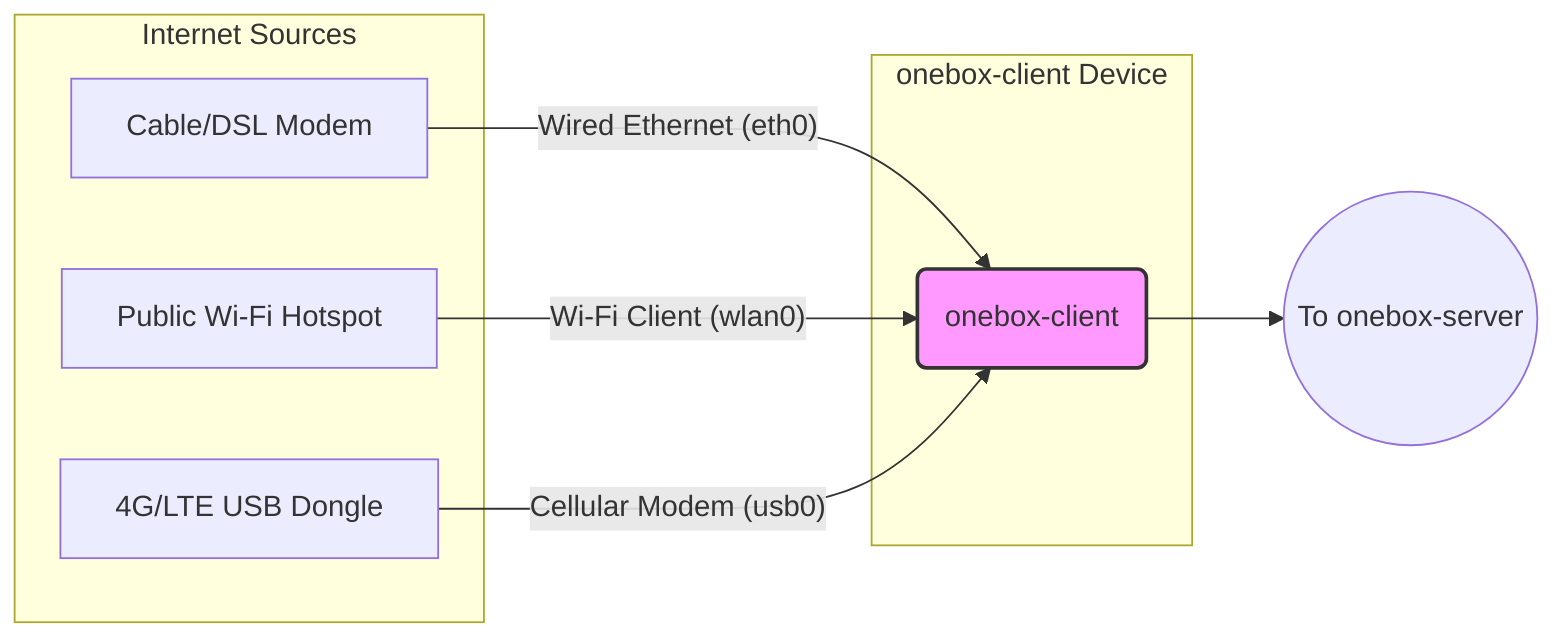 graph LR
    subgraph "Internet Sources"
        A[Cable/DSL Modem]
        B[Public Wi-Fi Hotspot]
        C[4G/LTE USB Dongle]
    end

    subgraph "onebox-client Device"
        OBC(onebox-client)
    end

    A -- "Wired Ethernet (eth0)" --> OBC;
    B -- "Wi-Fi Client (wlan0)" --> OBC;
    C -- "Cellular Modem (usb0)" --> OBC;

    OBC --> Tunnel((To onebox-server));

    style OBC fill:#f9f,stroke:#333,stroke-width:2px